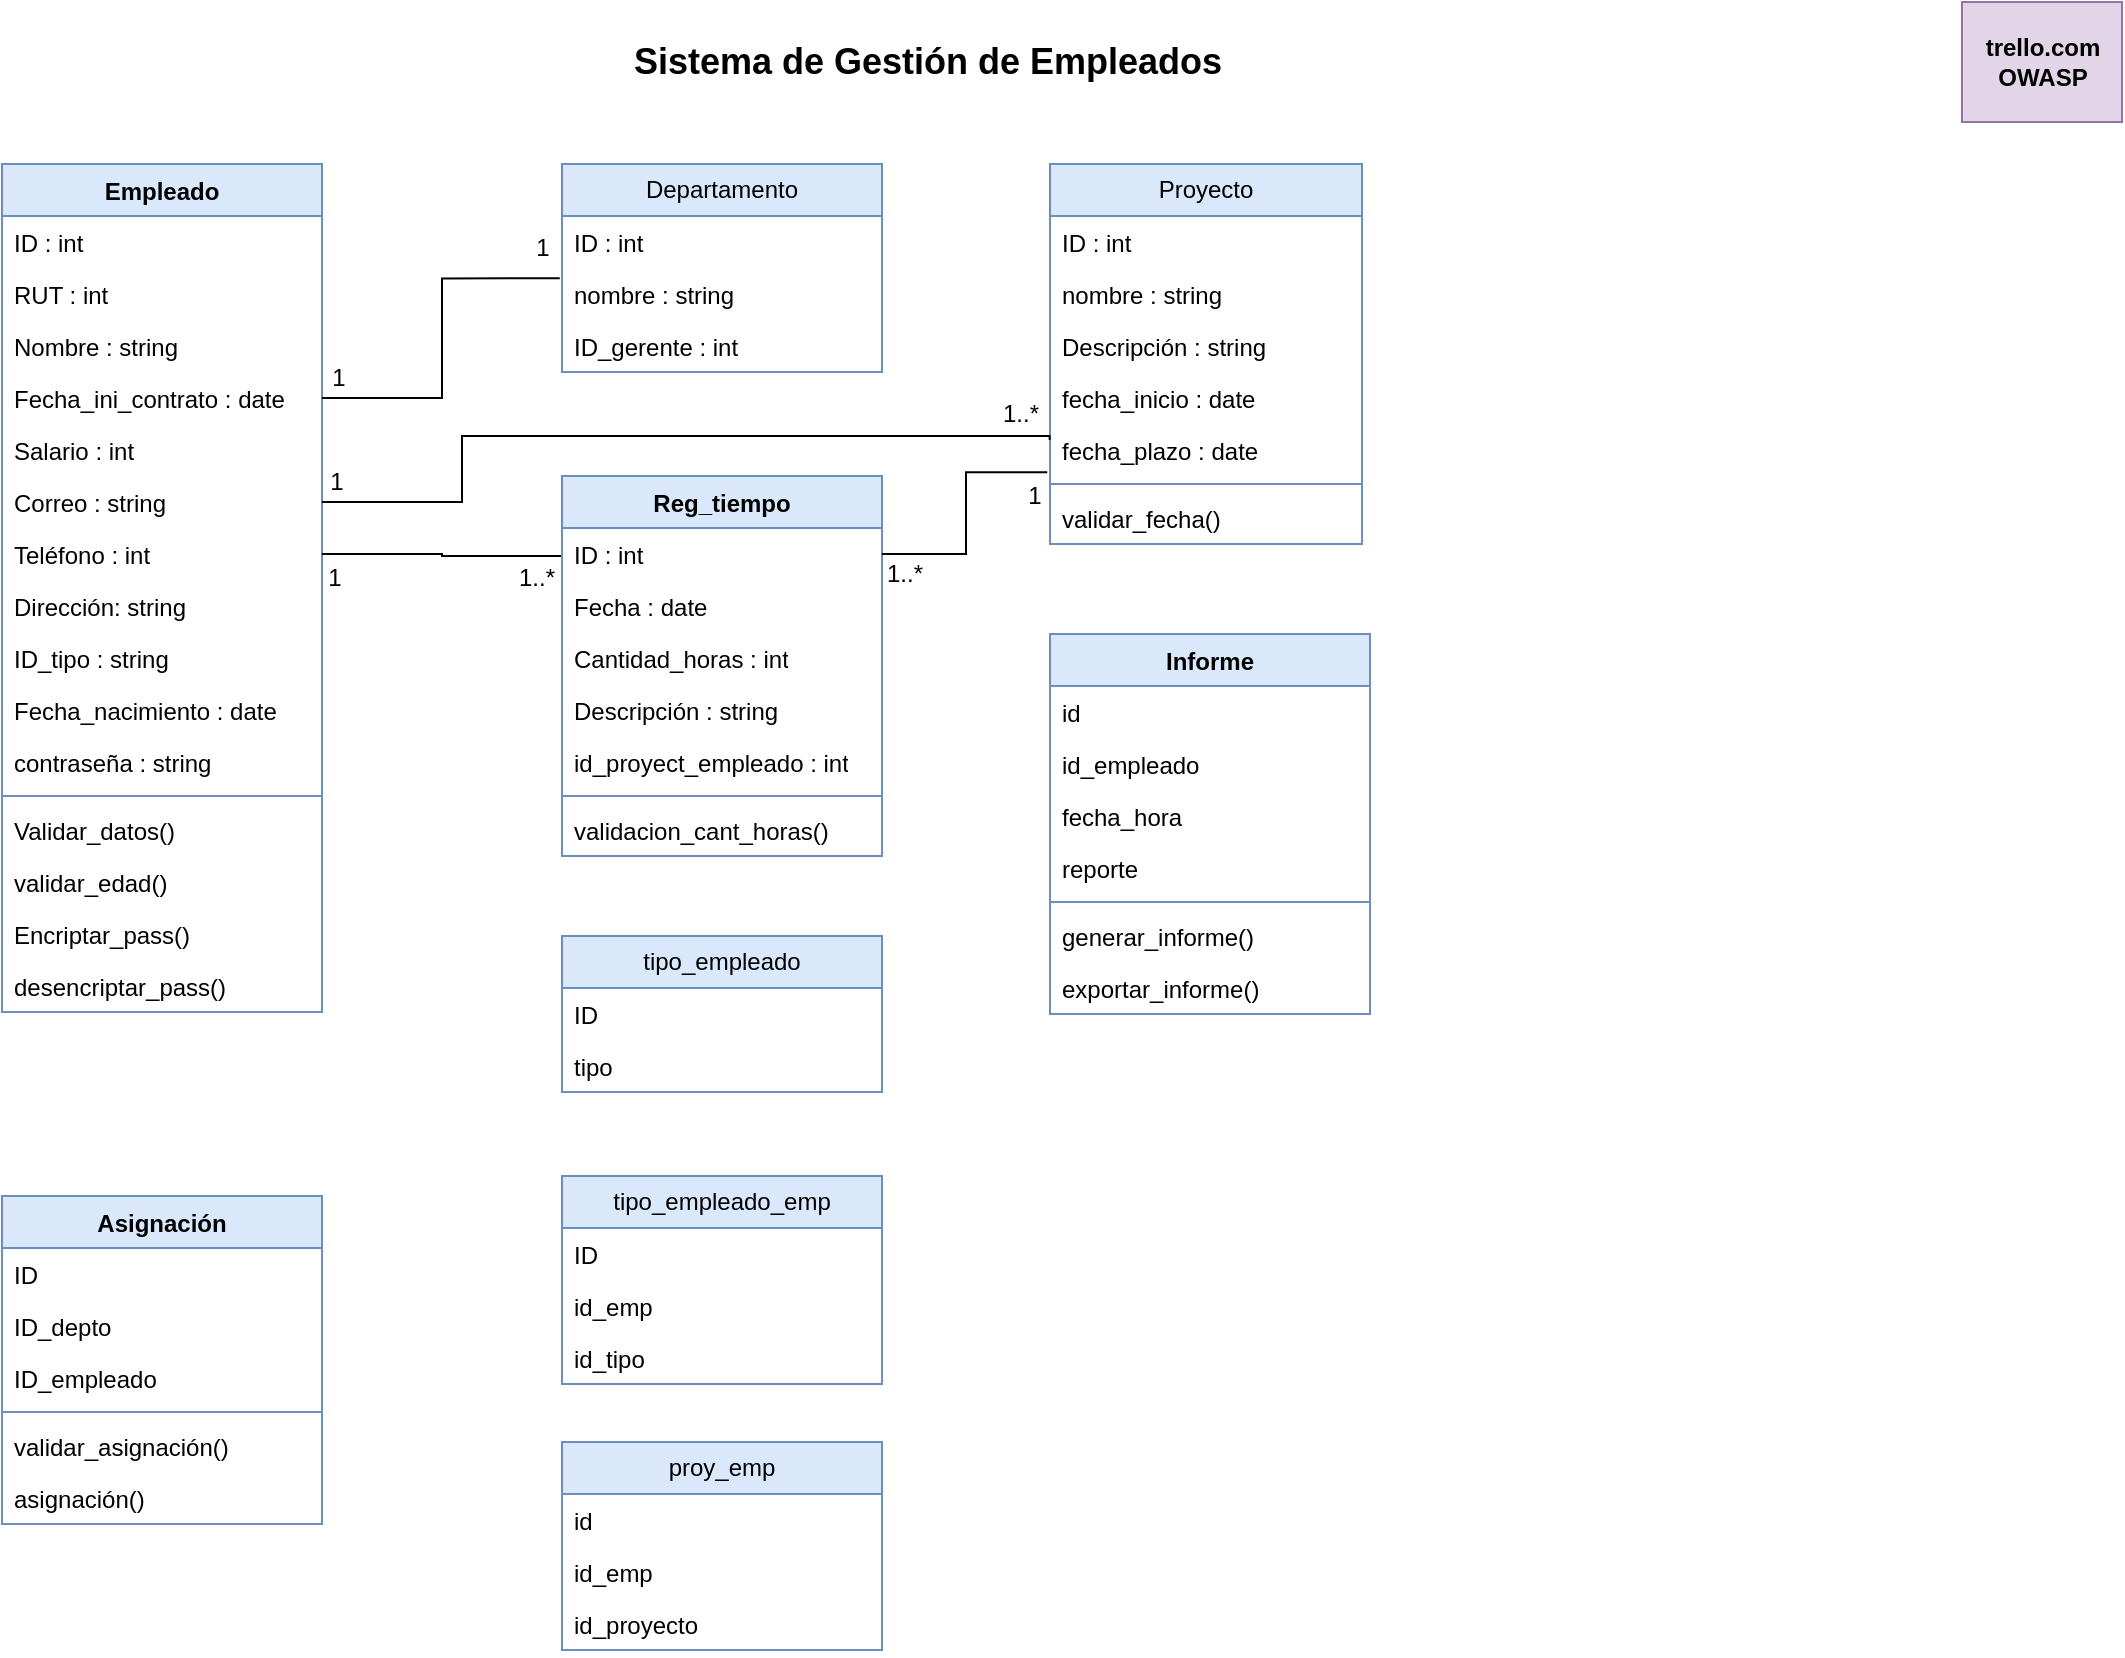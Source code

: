 <mxfile version="24.7.17">
  <diagram name="Página-1" id="MCgRRwFFxwcS4OyjlR1l">
    <mxGraphModel dx="1050" dy="603" grid="1" gridSize="10" guides="1" tooltips="1" connect="1" arrows="1" fold="1" page="1" pageScale="1" pageWidth="1169" pageHeight="827" math="0" shadow="0">
      <root>
        <mxCell id="0" />
        <mxCell id="1" parent="0" />
        <mxCell id="fpI30daJyoEzycUjclTs-12" value="Departamento" style="swimlane;fontStyle=0;childLayout=stackLayout;horizontal=1;startSize=26;fillColor=#dae8fc;horizontalStack=0;resizeParent=1;resizeParentMax=0;resizeLast=0;collapsible=1;marginBottom=0;whiteSpace=wrap;html=1;strokeColor=#6c8ebf;" parent="1" vertex="1">
          <mxGeometry x="360" y="84" width="160" height="104" as="geometry" />
        </mxCell>
        <mxCell id="fpI30daJyoEzycUjclTs-13" value="ID : int" style="text;strokeColor=none;fillColor=none;align=left;verticalAlign=top;spacingLeft=4;spacingRight=4;overflow=hidden;rotatable=0;points=[[0,0.5],[1,0.5]];portConstraint=eastwest;whiteSpace=wrap;html=1;" parent="fpI30daJyoEzycUjclTs-12" vertex="1">
          <mxGeometry y="26" width="160" height="26" as="geometry" />
        </mxCell>
        <mxCell id="fpI30daJyoEzycUjclTs-14" value="nombre : string" style="text;strokeColor=none;fillColor=none;align=left;verticalAlign=top;spacingLeft=4;spacingRight=4;overflow=hidden;rotatable=0;points=[[0,0.5],[1,0.5]];portConstraint=eastwest;whiteSpace=wrap;html=1;" parent="fpI30daJyoEzycUjclTs-12" vertex="1">
          <mxGeometry y="52" width="160" height="26" as="geometry" />
        </mxCell>
        <mxCell id="fpI30daJyoEzycUjclTs-15" value="ID_gerente : int" style="text;strokeColor=none;fillColor=none;align=left;verticalAlign=top;spacingLeft=4;spacingRight=4;overflow=hidden;rotatable=0;points=[[0,0.5],[1,0.5]];portConstraint=eastwest;whiteSpace=wrap;html=1;" parent="fpI30daJyoEzycUjclTs-12" vertex="1">
          <mxGeometry y="78" width="160" height="26" as="geometry" />
        </mxCell>
        <mxCell id="fpI30daJyoEzycUjclTs-23" value="Empleado" style="swimlane;fontStyle=1;align=center;verticalAlign=top;childLayout=stackLayout;horizontal=1;startSize=26;horizontalStack=0;resizeParent=1;resizeParentMax=0;resizeLast=0;collapsible=1;marginBottom=0;whiteSpace=wrap;html=1;fillColor=#dae8fc;strokeColor=#6c8ebf;" parent="1" vertex="1">
          <mxGeometry x="80" y="84" width="160" height="424" as="geometry" />
        </mxCell>
        <mxCell id="fpI30daJyoEzycUjclTs-2" value="ID : int" style="text;strokeColor=none;fillColor=none;align=left;verticalAlign=top;spacingLeft=4;spacingRight=4;overflow=hidden;rotatable=0;points=[[0,0.5],[1,0.5]];portConstraint=eastwest;whiteSpace=wrap;html=1;" parent="fpI30daJyoEzycUjclTs-23" vertex="1">
          <mxGeometry y="26" width="160" height="26" as="geometry" />
        </mxCell>
        <mxCell id="fpI30daJyoEzycUjclTs-10" value="RUT : int" style="text;strokeColor=none;fillColor=none;align=left;verticalAlign=top;spacingLeft=4;spacingRight=4;overflow=hidden;rotatable=0;points=[[0,0.5],[1,0.5]];portConstraint=eastwest;whiteSpace=wrap;html=1;" parent="fpI30daJyoEzycUjclTs-23" vertex="1">
          <mxGeometry y="52" width="160" height="26" as="geometry" />
        </mxCell>
        <mxCell id="fpI30daJyoEzycUjclTs-3" value="Nombre : string" style="text;strokeColor=none;fillColor=none;align=left;verticalAlign=top;spacingLeft=4;spacingRight=4;overflow=hidden;rotatable=0;points=[[0,0.5],[1,0.5]];portConstraint=eastwest;whiteSpace=wrap;html=1;" parent="fpI30daJyoEzycUjclTs-23" vertex="1">
          <mxGeometry y="78" width="160" height="26" as="geometry" />
        </mxCell>
        <mxCell id="fpI30daJyoEzycUjclTs-4" value="Fecha_ini_contrato : date" style="text;strokeColor=none;fillColor=none;align=left;verticalAlign=top;spacingLeft=4;spacingRight=4;overflow=hidden;rotatable=0;points=[[0,0.5],[1,0.5]];portConstraint=eastwest;whiteSpace=wrap;html=1;" parent="fpI30daJyoEzycUjclTs-23" vertex="1">
          <mxGeometry y="104" width="160" height="26" as="geometry" />
        </mxCell>
        <mxCell id="fpI30daJyoEzycUjclTs-5" value="Salario : int" style="text;strokeColor=none;fillColor=none;align=left;verticalAlign=top;spacingLeft=4;spacingRight=4;overflow=hidden;rotatable=0;points=[[0,0.5],[1,0.5]];portConstraint=eastwest;whiteSpace=wrap;html=1;" parent="fpI30daJyoEzycUjclTs-23" vertex="1">
          <mxGeometry y="130" width="160" height="26" as="geometry" />
        </mxCell>
        <mxCell id="fpI30daJyoEzycUjclTs-6" value="Correo : string" style="text;strokeColor=none;fillColor=none;align=left;verticalAlign=top;spacingLeft=4;spacingRight=4;overflow=hidden;rotatable=0;points=[[0,0.5],[1,0.5]];portConstraint=eastwest;whiteSpace=wrap;html=1;" parent="fpI30daJyoEzycUjclTs-23" vertex="1">
          <mxGeometry y="156" width="160" height="26" as="geometry" />
        </mxCell>
        <mxCell id="fpI30daJyoEzycUjclTs-7" value="Teléfono : int" style="text;strokeColor=none;fillColor=none;align=left;verticalAlign=top;spacingLeft=4;spacingRight=4;overflow=hidden;rotatable=0;points=[[0,0.5],[1,0.5]];portConstraint=eastwest;whiteSpace=wrap;html=1;" parent="fpI30daJyoEzycUjclTs-23" vertex="1">
          <mxGeometry y="182" width="160" height="26" as="geometry" />
        </mxCell>
        <mxCell id="fpI30daJyoEzycUjclTs-8" value="Dirección: string" style="text;strokeColor=none;fillColor=none;align=left;verticalAlign=top;spacingLeft=4;spacingRight=4;overflow=hidden;rotatable=0;points=[[0,0.5],[1,0.5]];portConstraint=eastwest;whiteSpace=wrap;html=1;" parent="fpI30daJyoEzycUjclTs-23" vertex="1">
          <mxGeometry y="208" width="160" height="26" as="geometry" />
        </mxCell>
        <mxCell id="fpI30daJyoEzycUjclTs-9" value="ID_tipo : string" style="text;strokeColor=none;fillColor=none;align=left;verticalAlign=top;spacingLeft=4;spacingRight=4;overflow=hidden;rotatable=0;points=[[0,0.5],[1,0.5]];portConstraint=eastwest;whiteSpace=wrap;html=1;" parent="fpI30daJyoEzycUjclTs-23" vertex="1">
          <mxGeometry y="234" width="160" height="26" as="geometry" />
        </mxCell>
        <mxCell id="fpI30daJyoEzycUjclTs-11" value="Fecha_nacimiento : date" style="text;strokeColor=none;fillColor=none;align=left;verticalAlign=top;spacingLeft=4;spacingRight=4;overflow=hidden;rotatable=0;points=[[0,0.5],[1,0.5]];portConstraint=eastwest;whiteSpace=wrap;html=1;" parent="fpI30daJyoEzycUjclTs-23" vertex="1">
          <mxGeometry y="260" width="160" height="26" as="geometry" />
        </mxCell>
        <mxCell id="MBUCMjWB9lpOIxFEd7_0-22" value="contraseña : string" style="text;strokeColor=none;fillColor=none;align=left;verticalAlign=top;spacingLeft=4;spacingRight=4;overflow=hidden;rotatable=0;points=[[0,0.5],[1,0.5]];portConstraint=eastwest;whiteSpace=wrap;html=1;" parent="fpI30daJyoEzycUjclTs-23" vertex="1">
          <mxGeometry y="286" width="160" height="26" as="geometry" />
        </mxCell>
        <mxCell id="fpI30daJyoEzycUjclTs-25" value="" style="line;strokeWidth=1;fillColor=none;align=left;verticalAlign=middle;spacingTop=-1;spacingLeft=3;spacingRight=3;rotatable=0;labelPosition=right;points=[];portConstraint=eastwest;strokeColor=inherit;" parent="fpI30daJyoEzycUjclTs-23" vertex="1">
          <mxGeometry y="312" width="160" height="8" as="geometry" />
        </mxCell>
        <mxCell id="fpI30daJyoEzycUjclTs-26" value="Validar_datos()" style="text;strokeColor=none;fillColor=none;align=left;verticalAlign=top;spacingLeft=4;spacingRight=4;overflow=hidden;rotatable=0;points=[[0,0.5],[1,0.5]];portConstraint=eastwest;whiteSpace=wrap;html=1;" parent="fpI30daJyoEzycUjclTs-23" vertex="1">
          <mxGeometry y="320" width="160" height="26" as="geometry" />
        </mxCell>
        <mxCell id="fpI30daJyoEzycUjclTs-27" value="validar_edad()" style="text;strokeColor=none;fillColor=none;align=left;verticalAlign=top;spacingLeft=4;spacingRight=4;overflow=hidden;rotatable=0;points=[[0,0.5],[1,0.5]];portConstraint=eastwest;whiteSpace=wrap;html=1;" parent="fpI30daJyoEzycUjclTs-23" vertex="1">
          <mxGeometry y="346" width="160" height="26" as="geometry" />
        </mxCell>
        <mxCell id="MBUCMjWB9lpOIxFEd7_0-21" value="Encriptar_pass()" style="text;strokeColor=none;fillColor=none;align=left;verticalAlign=top;spacingLeft=4;spacingRight=4;overflow=hidden;rotatable=0;points=[[0,0.5],[1,0.5]];portConstraint=eastwest;whiteSpace=wrap;html=1;" parent="fpI30daJyoEzycUjclTs-23" vertex="1">
          <mxGeometry y="372" width="160" height="26" as="geometry" />
        </mxCell>
        <mxCell id="MBUCMjWB9lpOIxFEd7_0-23" value="desencriptar_pass()" style="text;strokeColor=none;fillColor=none;align=left;verticalAlign=top;spacingLeft=4;spacingRight=4;overflow=hidden;rotatable=0;points=[[0,0.5],[1,0.5]];portConstraint=eastwest;whiteSpace=wrap;html=1;" parent="fpI30daJyoEzycUjclTs-23" vertex="1">
          <mxGeometry y="398" width="160" height="26" as="geometry" />
        </mxCell>
        <mxCell id="fpI30daJyoEzycUjclTs-28" value="Asignación" style="swimlane;fontStyle=1;align=center;verticalAlign=top;childLayout=stackLayout;horizontal=1;startSize=26;horizontalStack=0;resizeParent=1;resizeParentMax=0;resizeLast=0;collapsible=1;marginBottom=0;whiteSpace=wrap;html=1;fillColor=#dae8fc;strokeColor=#6c8ebf;" parent="1" vertex="1">
          <mxGeometry x="80" y="600" width="160" height="164" as="geometry" />
        </mxCell>
        <mxCell id="fpI30daJyoEzycUjclTs-17" value="ID" style="text;strokeColor=none;fillColor=none;align=left;verticalAlign=top;spacingLeft=4;spacingRight=4;overflow=hidden;rotatable=0;points=[[0,0.5],[1,0.5]];portConstraint=eastwest;whiteSpace=wrap;html=1;" parent="fpI30daJyoEzycUjclTs-28" vertex="1">
          <mxGeometry y="26" width="160" height="26" as="geometry" />
        </mxCell>
        <mxCell id="fpI30daJyoEzycUjclTs-18" value="ID_depto" style="text;strokeColor=none;fillColor=none;align=left;verticalAlign=top;spacingLeft=4;spacingRight=4;overflow=hidden;rotatable=0;points=[[0,0.5],[1,0.5]];portConstraint=eastwest;whiteSpace=wrap;html=1;" parent="fpI30daJyoEzycUjclTs-28" vertex="1">
          <mxGeometry y="52" width="160" height="26" as="geometry" />
        </mxCell>
        <mxCell id="fpI30daJyoEzycUjclTs-19" value="ID_empleado" style="text;strokeColor=none;fillColor=none;align=left;verticalAlign=top;spacingLeft=4;spacingRight=4;overflow=hidden;rotatable=0;points=[[0,0.5],[1,0.5]];portConstraint=eastwest;whiteSpace=wrap;html=1;" parent="fpI30daJyoEzycUjclTs-28" vertex="1">
          <mxGeometry y="78" width="160" height="26" as="geometry" />
        </mxCell>
        <mxCell id="fpI30daJyoEzycUjclTs-30" value="" style="line;strokeWidth=1;fillColor=none;align=left;verticalAlign=middle;spacingTop=-1;spacingLeft=3;spacingRight=3;rotatable=0;labelPosition=right;points=[];portConstraint=eastwest;strokeColor=inherit;" parent="fpI30daJyoEzycUjclTs-28" vertex="1">
          <mxGeometry y="104" width="160" height="8" as="geometry" />
        </mxCell>
        <mxCell id="fpI30daJyoEzycUjclTs-31" value="validar_asignación()" style="text;strokeColor=none;fillColor=none;align=left;verticalAlign=top;spacingLeft=4;spacingRight=4;overflow=hidden;rotatable=0;points=[[0,0.5],[1,0.5]];portConstraint=eastwest;whiteSpace=wrap;html=1;" parent="fpI30daJyoEzycUjclTs-28" vertex="1">
          <mxGeometry y="112" width="160" height="26" as="geometry" />
        </mxCell>
        <mxCell id="fpI30daJyoEzycUjclTs-32" value="asignación()" style="text;strokeColor=none;fillColor=none;align=left;verticalAlign=top;spacingLeft=4;spacingRight=4;overflow=hidden;rotatable=0;points=[[0,0.5],[1,0.5]];portConstraint=eastwest;whiteSpace=wrap;html=1;" parent="fpI30daJyoEzycUjclTs-28" vertex="1">
          <mxGeometry y="138" width="160" height="26" as="geometry" />
        </mxCell>
        <mxCell id="sda7H2wity0PtfufjkaW-12" style="edgeStyle=orthogonalEdgeStyle;rounded=0;orthogonalLoop=1;jettySize=auto;html=1;entryX=1;entryY=0.5;entryDx=0;entryDy=0;endArrow=none;endFill=0;" parent="1" source="fpI30daJyoEzycUjclTs-33" target="fpI30daJyoEzycUjclTs-7" edge="1">
          <mxGeometry relative="1" as="geometry">
            <Array as="points">
              <mxPoint x="300" y="280" />
            </Array>
          </mxGeometry>
        </mxCell>
        <mxCell id="fpI30daJyoEzycUjclTs-33" value="Reg_tiempo" style="swimlane;fontStyle=1;align=center;verticalAlign=top;childLayout=stackLayout;horizontal=1;startSize=26;horizontalStack=0;resizeParent=1;resizeParentMax=0;resizeLast=0;collapsible=1;marginBottom=0;whiteSpace=wrap;html=1;fillColor=#dae8fc;strokeColor=#6c8ebf;" parent="1" vertex="1">
          <mxGeometry x="360" y="240" width="160" height="190" as="geometry" />
        </mxCell>
        <mxCell id="fpI30daJyoEzycUjclTs-34" value="ID : int" style="text;strokeColor=none;fillColor=none;align=left;verticalAlign=top;spacingLeft=4;spacingRight=4;overflow=hidden;rotatable=0;points=[[0,0.5],[1,0.5]];portConstraint=eastwest;whiteSpace=wrap;html=1;" parent="fpI30daJyoEzycUjclTs-33" vertex="1">
          <mxGeometry y="26" width="160" height="26" as="geometry" />
        </mxCell>
        <mxCell id="fpI30daJyoEzycUjclTs-42" value="Fecha : date" style="text;strokeColor=none;fillColor=none;align=left;verticalAlign=top;spacingLeft=4;spacingRight=4;overflow=hidden;rotatable=0;points=[[0,0.5],[1,0.5]];portConstraint=eastwest;whiteSpace=wrap;html=1;" parent="fpI30daJyoEzycUjclTs-33" vertex="1">
          <mxGeometry y="52" width="160" height="26" as="geometry" />
        </mxCell>
        <mxCell id="fpI30daJyoEzycUjclTs-43" value="Cantidad_horas : int" style="text;strokeColor=none;fillColor=none;align=left;verticalAlign=top;spacingLeft=4;spacingRight=4;overflow=hidden;rotatable=0;points=[[0,0.5],[1,0.5]];portConstraint=eastwest;whiteSpace=wrap;html=1;" parent="fpI30daJyoEzycUjclTs-33" vertex="1">
          <mxGeometry y="78" width="160" height="26" as="geometry" />
        </mxCell>
        <mxCell id="fpI30daJyoEzycUjclTs-44" value="Descripción : string" style="text;strokeColor=none;fillColor=none;align=left;verticalAlign=top;spacingLeft=4;spacingRight=4;overflow=hidden;rotatable=0;points=[[0,0.5],[1,0.5]];portConstraint=eastwest;whiteSpace=wrap;html=1;" parent="fpI30daJyoEzycUjclTs-33" vertex="1">
          <mxGeometry y="104" width="160" height="26" as="geometry" />
        </mxCell>
        <mxCell id="fpI30daJyoEzycUjclTs-45" value="id_proyect_empleado : int" style="text;strokeColor=none;fillColor=none;align=left;verticalAlign=top;spacingLeft=4;spacingRight=4;overflow=hidden;rotatable=0;points=[[0,0.5],[1,0.5]];portConstraint=eastwest;whiteSpace=wrap;html=1;" parent="fpI30daJyoEzycUjclTs-33" vertex="1">
          <mxGeometry y="130" width="160" height="26" as="geometry" />
        </mxCell>
        <mxCell id="fpI30daJyoEzycUjclTs-35" value="" style="line;strokeWidth=1;fillColor=none;align=left;verticalAlign=middle;spacingTop=-1;spacingLeft=3;spacingRight=3;rotatable=0;labelPosition=right;points=[];portConstraint=eastwest;strokeColor=inherit;" parent="fpI30daJyoEzycUjclTs-33" vertex="1">
          <mxGeometry y="156" width="160" height="8" as="geometry" />
        </mxCell>
        <mxCell id="fpI30daJyoEzycUjclTs-36" value="validacion_cant_horas()" style="text;strokeColor=none;fillColor=none;align=left;verticalAlign=top;spacingLeft=4;spacingRight=4;overflow=hidden;rotatable=0;points=[[0,0.5],[1,0.5]];portConstraint=eastwest;whiteSpace=wrap;html=1;" parent="fpI30daJyoEzycUjclTs-33" vertex="1">
          <mxGeometry y="164" width="160" height="26" as="geometry" />
        </mxCell>
        <mxCell id="fpI30daJyoEzycUjclTs-37" value="Proyecto" style="swimlane;fontStyle=0;childLayout=stackLayout;horizontal=1;startSize=26;fillColor=#dae8fc;horizontalStack=0;resizeParent=1;resizeParentMax=0;resizeLast=0;collapsible=1;marginBottom=0;whiteSpace=wrap;html=1;strokeColor=#6c8ebf;" parent="1" vertex="1">
          <mxGeometry x="604" y="84" width="156" height="190" as="geometry" />
        </mxCell>
        <mxCell id="fpI30daJyoEzycUjclTs-38" value="ID : int" style="text;strokeColor=none;fillColor=none;align=left;verticalAlign=top;spacingLeft=4;spacingRight=4;overflow=hidden;rotatable=0;points=[[0,0.5],[1,0.5]];portConstraint=eastwest;whiteSpace=wrap;html=1;" parent="fpI30daJyoEzycUjclTs-37" vertex="1">
          <mxGeometry y="26" width="156" height="26" as="geometry" />
        </mxCell>
        <mxCell id="fpI30daJyoEzycUjclTs-39" value="nombre : string" style="text;strokeColor=none;fillColor=none;align=left;verticalAlign=top;spacingLeft=4;spacingRight=4;overflow=hidden;rotatable=0;points=[[0,0.5],[1,0.5]];portConstraint=eastwest;whiteSpace=wrap;html=1;" parent="fpI30daJyoEzycUjclTs-37" vertex="1">
          <mxGeometry y="52" width="156" height="26" as="geometry" />
        </mxCell>
        <mxCell id="fpI30daJyoEzycUjclTs-40" value="Descripción : string" style="text;strokeColor=none;fillColor=none;align=left;verticalAlign=top;spacingLeft=4;spacingRight=4;overflow=hidden;rotatable=0;points=[[0,0.5],[1,0.5]];portConstraint=eastwest;whiteSpace=wrap;html=1;" parent="fpI30daJyoEzycUjclTs-37" vertex="1">
          <mxGeometry y="78" width="156" height="26" as="geometry" />
        </mxCell>
        <mxCell id="fpI30daJyoEzycUjclTs-41" value="fecha_inicio : date" style="text;strokeColor=none;fillColor=none;align=left;verticalAlign=top;spacingLeft=4;spacingRight=4;overflow=hidden;rotatable=0;points=[[0,0.5],[1,0.5]];portConstraint=eastwest;whiteSpace=wrap;html=1;" parent="fpI30daJyoEzycUjclTs-37" vertex="1">
          <mxGeometry y="104" width="156" height="26" as="geometry" />
        </mxCell>
        <mxCell id="MBUCMjWB9lpOIxFEd7_0-2" value="fecha_plazo : date" style="text;strokeColor=none;fillColor=none;align=left;verticalAlign=top;spacingLeft=4;spacingRight=4;overflow=hidden;rotatable=0;points=[[0,0.5],[1,0.5]];portConstraint=eastwest;whiteSpace=wrap;html=1;" parent="fpI30daJyoEzycUjclTs-37" vertex="1">
          <mxGeometry y="130" width="156" height="26" as="geometry" />
        </mxCell>
        <mxCell id="sda7H2wity0PtfufjkaW-3" value="" style="line;strokeWidth=1;fillColor=none;align=left;verticalAlign=middle;spacingTop=-1;spacingLeft=3;spacingRight=3;rotatable=0;labelPosition=right;points=[];portConstraint=eastwest;strokeColor=inherit;" parent="fpI30daJyoEzycUjclTs-37" vertex="1">
          <mxGeometry y="156" width="156" height="8" as="geometry" />
        </mxCell>
        <mxCell id="sda7H2wity0PtfufjkaW-2" value="validar_fecha()" style="text;strokeColor=none;fillColor=none;align=left;verticalAlign=top;spacingLeft=4;spacingRight=4;overflow=hidden;rotatable=0;points=[[0,0.5],[1,0.5]];portConstraint=eastwest;whiteSpace=wrap;html=1;" parent="fpI30daJyoEzycUjclTs-37" vertex="1">
          <mxGeometry y="164" width="156" height="26" as="geometry" />
        </mxCell>
        <mxCell id="fpI30daJyoEzycUjclTs-50" value="tipo_empleado_emp" style="swimlane;fontStyle=0;childLayout=stackLayout;horizontal=1;startSize=26;fillColor=#dae8fc;horizontalStack=0;resizeParent=1;resizeParentMax=0;resizeLast=0;collapsible=1;marginBottom=0;whiteSpace=wrap;html=1;strokeColor=#6c8ebf;" parent="1" vertex="1">
          <mxGeometry x="360" y="590" width="160" height="104" as="geometry" />
        </mxCell>
        <mxCell id="fpI30daJyoEzycUjclTs-51" value="ID" style="text;strokeColor=none;fillColor=none;align=left;verticalAlign=top;spacingLeft=4;spacingRight=4;overflow=hidden;rotatable=0;points=[[0,0.5],[1,0.5]];portConstraint=eastwest;whiteSpace=wrap;html=1;" parent="fpI30daJyoEzycUjclTs-50" vertex="1">
          <mxGeometry y="26" width="160" height="26" as="geometry" />
        </mxCell>
        <mxCell id="fpI30daJyoEzycUjclTs-52" value="id_emp" style="text;strokeColor=none;fillColor=none;align=left;verticalAlign=top;spacingLeft=4;spacingRight=4;overflow=hidden;rotatable=0;points=[[0,0.5],[1,0.5]];portConstraint=eastwest;whiteSpace=wrap;html=1;" parent="fpI30daJyoEzycUjclTs-50" vertex="1">
          <mxGeometry y="52" width="160" height="26" as="geometry" />
        </mxCell>
        <mxCell id="fpI30daJyoEzycUjclTs-53" value="id_tipo" style="text;strokeColor=none;fillColor=none;align=left;verticalAlign=top;spacingLeft=4;spacingRight=4;overflow=hidden;rotatable=0;points=[[0,0.5],[1,0.5]];portConstraint=eastwest;whiteSpace=wrap;html=1;" parent="fpI30daJyoEzycUjclTs-50" vertex="1">
          <mxGeometry y="78" width="160" height="26" as="geometry" />
        </mxCell>
        <mxCell id="fpI30daJyoEzycUjclTs-54" value="tipo_empleado" style="swimlane;fontStyle=0;childLayout=stackLayout;horizontal=1;startSize=26;fillColor=#dae8fc;horizontalStack=0;resizeParent=1;resizeParentMax=0;resizeLast=0;collapsible=1;marginBottom=0;whiteSpace=wrap;html=1;strokeColor=#6c8ebf;" parent="1" vertex="1">
          <mxGeometry x="360" y="470" width="160" height="78" as="geometry" />
        </mxCell>
        <mxCell id="fpI30daJyoEzycUjclTs-55" value="ID" style="text;strokeColor=none;fillColor=none;align=left;verticalAlign=top;spacingLeft=4;spacingRight=4;overflow=hidden;rotatable=0;points=[[0,0.5],[1,0.5]];portConstraint=eastwest;whiteSpace=wrap;html=1;" parent="fpI30daJyoEzycUjclTs-54" vertex="1">
          <mxGeometry y="26" width="160" height="26" as="geometry" />
        </mxCell>
        <mxCell id="fpI30daJyoEzycUjclTs-56" value="tipo" style="text;strokeColor=none;fillColor=none;align=left;verticalAlign=top;spacingLeft=4;spacingRight=4;overflow=hidden;rotatable=0;points=[[0,0.5],[1,0.5]];portConstraint=eastwest;whiteSpace=wrap;html=1;" parent="fpI30daJyoEzycUjclTs-54" vertex="1">
          <mxGeometry y="52" width="160" height="26" as="geometry" />
        </mxCell>
        <mxCell id="fpI30daJyoEzycUjclTs-58" value="proy_emp" style="swimlane;fontStyle=0;childLayout=stackLayout;horizontal=1;startSize=26;fillColor=#dae8fc;horizontalStack=0;resizeParent=1;resizeParentMax=0;resizeLast=0;collapsible=1;marginBottom=0;whiteSpace=wrap;html=1;strokeColor=#6c8ebf;" parent="1" vertex="1">
          <mxGeometry x="360" y="723" width="160" height="104" as="geometry" />
        </mxCell>
        <mxCell id="fpI30daJyoEzycUjclTs-59" value="id" style="text;strokeColor=none;fillColor=none;align=left;verticalAlign=top;spacingLeft=4;spacingRight=4;overflow=hidden;rotatable=0;points=[[0,0.5],[1,0.5]];portConstraint=eastwest;whiteSpace=wrap;html=1;" parent="fpI30daJyoEzycUjclTs-58" vertex="1">
          <mxGeometry y="26" width="160" height="26" as="geometry" />
        </mxCell>
        <mxCell id="fpI30daJyoEzycUjclTs-60" value="id_emp" style="text;strokeColor=none;fillColor=none;align=left;verticalAlign=top;spacingLeft=4;spacingRight=4;overflow=hidden;rotatable=0;points=[[0,0.5],[1,0.5]];portConstraint=eastwest;whiteSpace=wrap;html=1;" parent="fpI30daJyoEzycUjclTs-58" vertex="1">
          <mxGeometry y="52" width="160" height="26" as="geometry" />
        </mxCell>
        <mxCell id="fpI30daJyoEzycUjclTs-61" value="id_proyecto" style="text;strokeColor=none;fillColor=none;align=left;verticalAlign=top;spacingLeft=4;spacingRight=4;overflow=hidden;rotatable=0;points=[[0,0.5],[1,0.5]];portConstraint=eastwest;whiteSpace=wrap;html=1;" parent="fpI30daJyoEzycUjclTs-58" vertex="1">
          <mxGeometry y="78" width="160" height="26" as="geometry" />
        </mxCell>
        <mxCell id="fpI30daJyoEzycUjclTs-62" value="Informe" style="swimlane;fontStyle=1;align=center;verticalAlign=top;childLayout=stackLayout;horizontal=1;startSize=26;horizontalStack=0;resizeParent=1;resizeParentMax=0;resizeLast=0;collapsible=1;marginBottom=0;whiteSpace=wrap;html=1;fillColor=#dae8fc;strokeColor=#6c8ebf;" parent="1" vertex="1">
          <mxGeometry x="604" y="319" width="160" height="190" as="geometry" />
        </mxCell>
        <mxCell id="fpI30daJyoEzycUjclTs-63" value="id" style="text;strokeColor=none;fillColor=none;align=left;verticalAlign=top;spacingLeft=4;spacingRight=4;overflow=hidden;rotatable=0;points=[[0,0.5],[1,0.5]];portConstraint=eastwest;whiteSpace=wrap;html=1;" parent="fpI30daJyoEzycUjclTs-62" vertex="1">
          <mxGeometry y="26" width="160" height="26" as="geometry" />
        </mxCell>
        <mxCell id="MBUCMjWB9lpOIxFEd7_0-15" value="id_empleado" style="text;strokeColor=none;fillColor=none;align=left;verticalAlign=top;spacingLeft=4;spacingRight=4;overflow=hidden;rotatable=0;points=[[0,0.5],[1,0.5]];portConstraint=eastwest;whiteSpace=wrap;html=1;" parent="fpI30daJyoEzycUjclTs-62" vertex="1">
          <mxGeometry y="52" width="160" height="26" as="geometry" />
        </mxCell>
        <mxCell id="MBUCMjWB9lpOIxFEd7_0-16" value="fecha_hora" style="text;strokeColor=none;fillColor=none;align=left;verticalAlign=top;spacingLeft=4;spacingRight=4;overflow=hidden;rotatable=0;points=[[0,0.5],[1,0.5]];portConstraint=eastwest;whiteSpace=wrap;html=1;" parent="fpI30daJyoEzycUjclTs-62" vertex="1">
          <mxGeometry y="78" width="160" height="26" as="geometry" />
        </mxCell>
        <mxCell id="MBUCMjWB9lpOIxFEd7_0-17" value="reporte" style="text;strokeColor=none;fillColor=none;align=left;verticalAlign=top;spacingLeft=4;spacingRight=4;overflow=hidden;rotatable=0;points=[[0,0.5],[1,0.5]];portConstraint=eastwest;whiteSpace=wrap;html=1;" parent="fpI30daJyoEzycUjclTs-62" vertex="1">
          <mxGeometry y="104" width="160" height="26" as="geometry" />
        </mxCell>
        <mxCell id="fpI30daJyoEzycUjclTs-64" value="" style="line;strokeWidth=1;fillColor=none;align=left;verticalAlign=middle;spacingTop=-1;spacingLeft=3;spacingRight=3;rotatable=0;labelPosition=right;points=[];portConstraint=eastwest;strokeColor=inherit;" parent="fpI30daJyoEzycUjclTs-62" vertex="1">
          <mxGeometry y="130" width="160" height="8" as="geometry" />
        </mxCell>
        <mxCell id="fpI30daJyoEzycUjclTs-65" value="generar_informe()" style="text;strokeColor=none;fillColor=none;align=left;verticalAlign=top;spacingLeft=4;spacingRight=4;overflow=hidden;rotatable=0;points=[[0,0.5],[1,0.5]];portConstraint=eastwest;whiteSpace=wrap;html=1;" parent="fpI30daJyoEzycUjclTs-62" vertex="1">
          <mxGeometry y="138" width="160" height="26" as="geometry" />
        </mxCell>
        <mxCell id="fpI30daJyoEzycUjclTs-66" value="exportar_informe()" style="text;strokeColor=none;fillColor=none;align=left;verticalAlign=top;spacingLeft=4;spacingRight=4;overflow=hidden;rotatable=0;points=[[0,0.5],[1,0.5]];portConstraint=eastwest;whiteSpace=wrap;html=1;" parent="fpI30daJyoEzycUjclTs-62" vertex="1">
          <mxGeometry y="164" width="160" height="26" as="geometry" />
        </mxCell>
        <mxCell id="fpI30daJyoEzycUjclTs-67" value="trello.com&lt;div&gt;OWASP&lt;/div&gt;" style="text;align=center;fontStyle=1;verticalAlign=middle;spacingLeft=3;spacingRight=3;strokeColor=#9673a6;rotatable=0;points=[[0,0.5],[1,0.5]];portConstraint=eastwest;html=1;fillColor=#e1d5e7;" parent="1" vertex="1">
          <mxGeometry x="1060" y="3" width="80" height="60" as="geometry" />
        </mxCell>
        <mxCell id="sda7H2wity0PtfufjkaW-1" value="&lt;font style=&quot;font-size: 18px;&quot;&gt;&lt;b&gt;Sistema de Gestión de Empleados&amp;nbsp;&lt;/b&gt;&lt;/font&gt;" style="text;html=1;align=center;verticalAlign=middle;resizable=0;points=[];autosize=1;strokeColor=none;fillColor=none;" parent="1" vertex="1">
          <mxGeometry x="385" y="13" width="320" height="40" as="geometry" />
        </mxCell>
        <mxCell id="sda7H2wity0PtfufjkaW-6" style="edgeStyle=orthogonalEdgeStyle;rounded=0;orthogonalLoop=1;jettySize=auto;html=1;entryX=-0.007;entryY=0.199;entryDx=0;entryDy=0;entryPerimeter=0;endArrow=none;endFill=0;" parent="1" source="fpI30daJyoEzycUjclTs-4" target="fpI30daJyoEzycUjclTs-14" edge="1">
          <mxGeometry relative="1" as="geometry" />
        </mxCell>
        <mxCell id="sda7H2wity0PtfufjkaW-7" value="1" style="text;html=1;align=center;verticalAlign=middle;resizable=0;points=[];autosize=1;strokeColor=none;fillColor=none;" parent="1" vertex="1">
          <mxGeometry x="233" y="176" width="30" height="30" as="geometry" />
        </mxCell>
        <mxCell id="sda7H2wity0PtfufjkaW-8" value="1" style="text;html=1;align=center;verticalAlign=middle;resizable=0;points=[];autosize=1;strokeColor=none;fillColor=none;" parent="1" vertex="1">
          <mxGeometry x="335" y="111" width="30" height="30" as="geometry" />
        </mxCell>
        <mxCell id="sda7H2wity0PtfufjkaW-9" style="edgeStyle=orthogonalEdgeStyle;rounded=0;orthogonalLoop=1;jettySize=auto;html=1;entryX=-0.001;entryY=0.308;entryDx=0;entryDy=0;entryPerimeter=0;endArrow=none;endFill=0;" parent="1" source="fpI30daJyoEzycUjclTs-6" target="MBUCMjWB9lpOIxFEd7_0-2" edge="1">
          <mxGeometry relative="1" as="geometry">
            <Array as="points">
              <mxPoint x="310" y="253" />
              <mxPoint x="310" y="220" />
              <mxPoint x="604" y="220" />
            </Array>
          </mxGeometry>
        </mxCell>
        <mxCell id="sda7H2wity0PtfufjkaW-10" value="1" style="text;html=1;align=center;verticalAlign=middle;resizable=0;points=[];autosize=1;strokeColor=none;fillColor=none;" parent="1" vertex="1">
          <mxGeometry x="232" y="228" width="30" height="30" as="geometry" />
        </mxCell>
        <mxCell id="sda7H2wity0PtfufjkaW-11" value="1..*" style="text;html=1;align=center;verticalAlign=middle;resizable=0;points=[];autosize=1;strokeColor=none;fillColor=none;" parent="1" vertex="1">
          <mxGeometry x="569" y="194" width="40" height="30" as="geometry" />
        </mxCell>
        <mxCell id="sda7H2wity0PtfufjkaW-13" style="edgeStyle=orthogonalEdgeStyle;rounded=0;orthogonalLoop=1;jettySize=auto;html=1;entryX=-0.009;entryY=0.927;entryDx=0;entryDy=0;entryPerimeter=0;endArrow=none;endFill=0;" parent="1" source="fpI30daJyoEzycUjclTs-34" target="MBUCMjWB9lpOIxFEd7_0-2" edge="1">
          <mxGeometry relative="1" as="geometry" />
        </mxCell>
        <mxCell id="sda7H2wity0PtfufjkaW-14" value="1" style="text;html=1;align=center;verticalAlign=middle;resizable=0;points=[];autosize=1;strokeColor=none;fillColor=none;" parent="1" vertex="1">
          <mxGeometry x="231" y="276" width="30" height="30" as="geometry" />
        </mxCell>
        <mxCell id="sda7H2wity0PtfufjkaW-15" value="1..*" style="text;html=1;align=center;verticalAlign=middle;resizable=0;points=[];autosize=1;strokeColor=none;fillColor=none;" parent="1" vertex="1">
          <mxGeometry x="327" y="276" width="40" height="30" as="geometry" />
        </mxCell>
        <mxCell id="sda7H2wity0PtfufjkaW-16" value="1..*" style="text;html=1;align=center;verticalAlign=middle;resizable=0;points=[];autosize=1;strokeColor=none;fillColor=none;" parent="1" vertex="1">
          <mxGeometry x="511" y="274" width="40" height="30" as="geometry" />
        </mxCell>
        <mxCell id="sda7H2wity0PtfufjkaW-17" value="1" style="text;html=1;align=center;verticalAlign=middle;resizable=0;points=[];autosize=1;strokeColor=none;fillColor=none;" parent="1" vertex="1">
          <mxGeometry x="581" y="235" width="30" height="30" as="geometry" />
        </mxCell>
      </root>
    </mxGraphModel>
  </diagram>
</mxfile>
